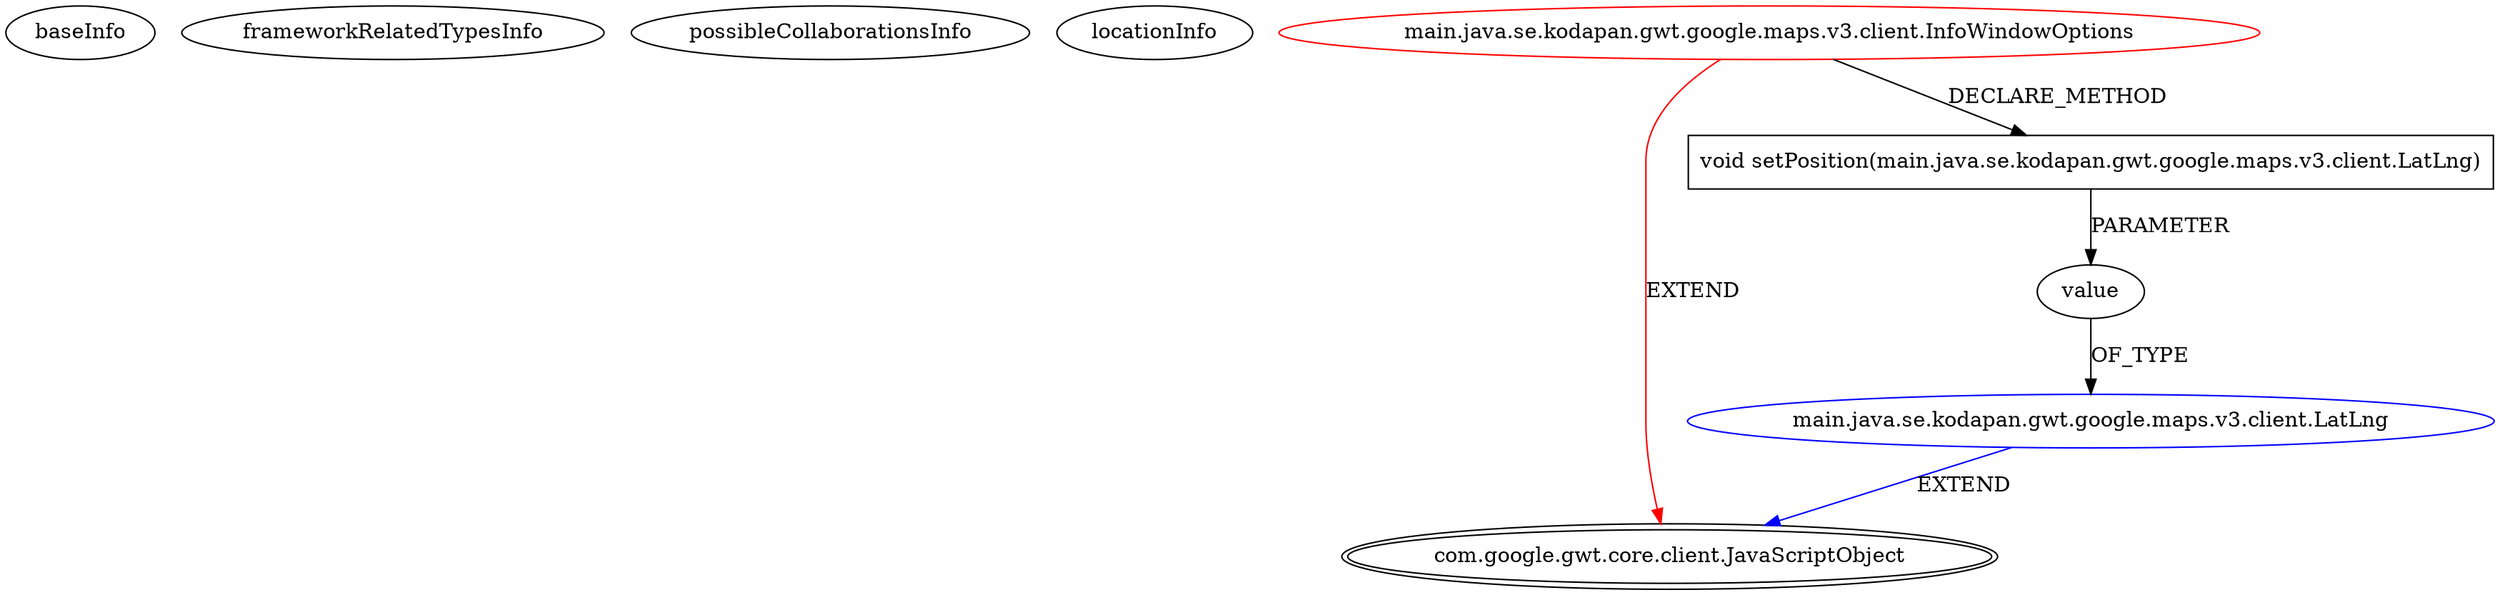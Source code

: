digraph {
baseInfo[graphId=3371,category="extension_graph",isAnonymous=false,possibleRelation=true]
frameworkRelatedTypesInfo[0="com.google.gwt.core.client.JavaScriptObject"]
possibleCollaborationsInfo[0="3371~CLIENT_METHOD_DECLARATION-PARAMETER_DECLARATION-~com.google.gwt.core.client.JavaScriptObject ~com.google.gwt.core.client.JavaScriptObject ~false~false"]
locationInfo[projectName="karlwettin-kodapan-gwt-google-map-v3",filePath="/karlwettin-kodapan-gwt-google-map-v3/kodapan-gwt-google-map-v3-master/src/main/java/se/kodapan/gwt/google/maps/v3/client/InfoWindowOptions.java",contextSignature="InfoWindowOptions",graphId="3371"]
0[label="main.java.se.kodapan.gwt.google.maps.v3.client.InfoWindowOptions",vertexType="ROOT_CLIENT_CLASS_DECLARATION",isFrameworkType=false,color=red]
1[label="com.google.gwt.core.client.JavaScriptObject",vertexType="FRAMEWORK_CLASS_TYPE",isFrameworkType=true,peripheries=2]
8[label="void setPosition(main.java.se.kodapan.gwt.google.maps.v3.client.LatLng)",vertexType="CLIENT_METHOD_DECLARATION",isFrameworkType=false,shape=box]
9[label="value",vertexType="PARAMETER_DECLARATION",isFrameworkType=false]
10[label="main.java.se.kodapan.gwt.google.maps.v3.client.LatLng",vertexType="REFERENCE_CLIENT_CLASS_DECLARATION",isFrameworkType=false,color=blue]
0->1[label="EXTEND",color=red]
0->8[label="DECLARE_METHOD"]
10->1[label="EXTEND",color=blue]
9->10[label="OF_TYPE"]
8->9[label="PARAMETER"]
}
